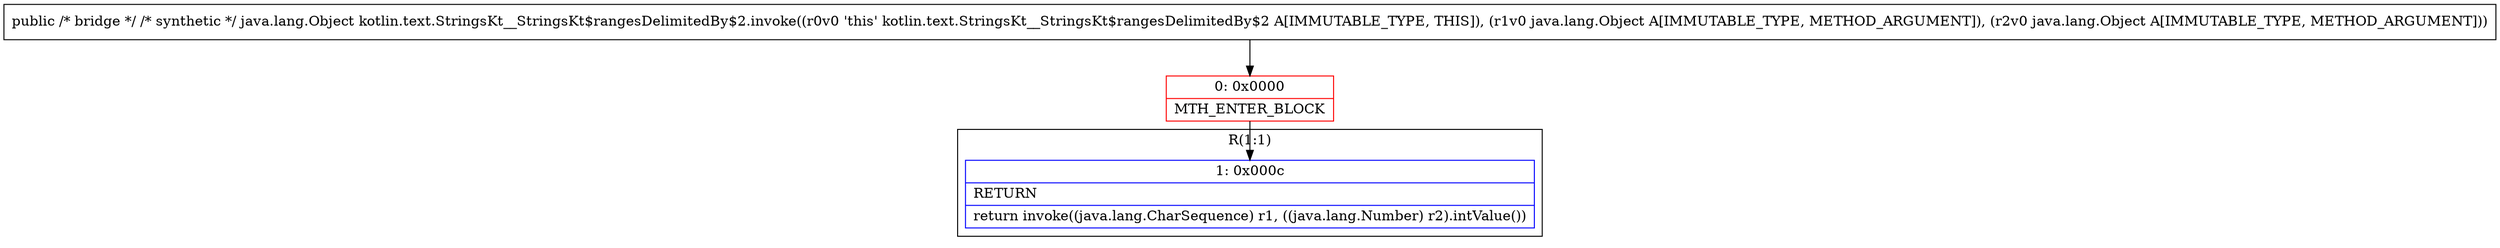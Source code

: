digraph "CFG forkotlin.text.StringsKt__StringsKt$rangesDelimitedBy$2.invoke(Ljava\/lang\/Object;Ljava\/lang\/Object;)Ljava\/lang\/Object;" {
subgraph cluster_Region_1306332741 {
label = "R(1:1)";
node [shape=record,color=blue];
Node_1 [shape=record,label="{1\:\ 0x000c|RETURN\l|return invoke((java.lang.CharSequence) r1, ((java.lang.Number) r2).intValue())\l}"];
}
Node_0 [shape=record,color=red,label="{0\:\ 0x0000|MTH_ENTER_BLOCK\l}"];
MethodNode[shape=record,label="{public \/* bridge *\/ \/* synthetic *\/ java.lang.Object kotlin.text.StringsKt__StringsKt$rangesDelimitedBy$2.invoke((r0v0 'this' kotlin.text.StringsKt__StringsKt$rangesDelimitedBy$2 A[IMMUTABLE_TYPE, THIS]), (r1v0 java.lang.Object A[IMMUTABLE_TYPE, METHOD_ARGUMENT]), (r2v0 java.lang.Object A[IMMUTABLE_TYPE, METHOD_ARGUMENT])) }"];
MethodNode -> Node_0;
Node_0 -> Node_1;
}

